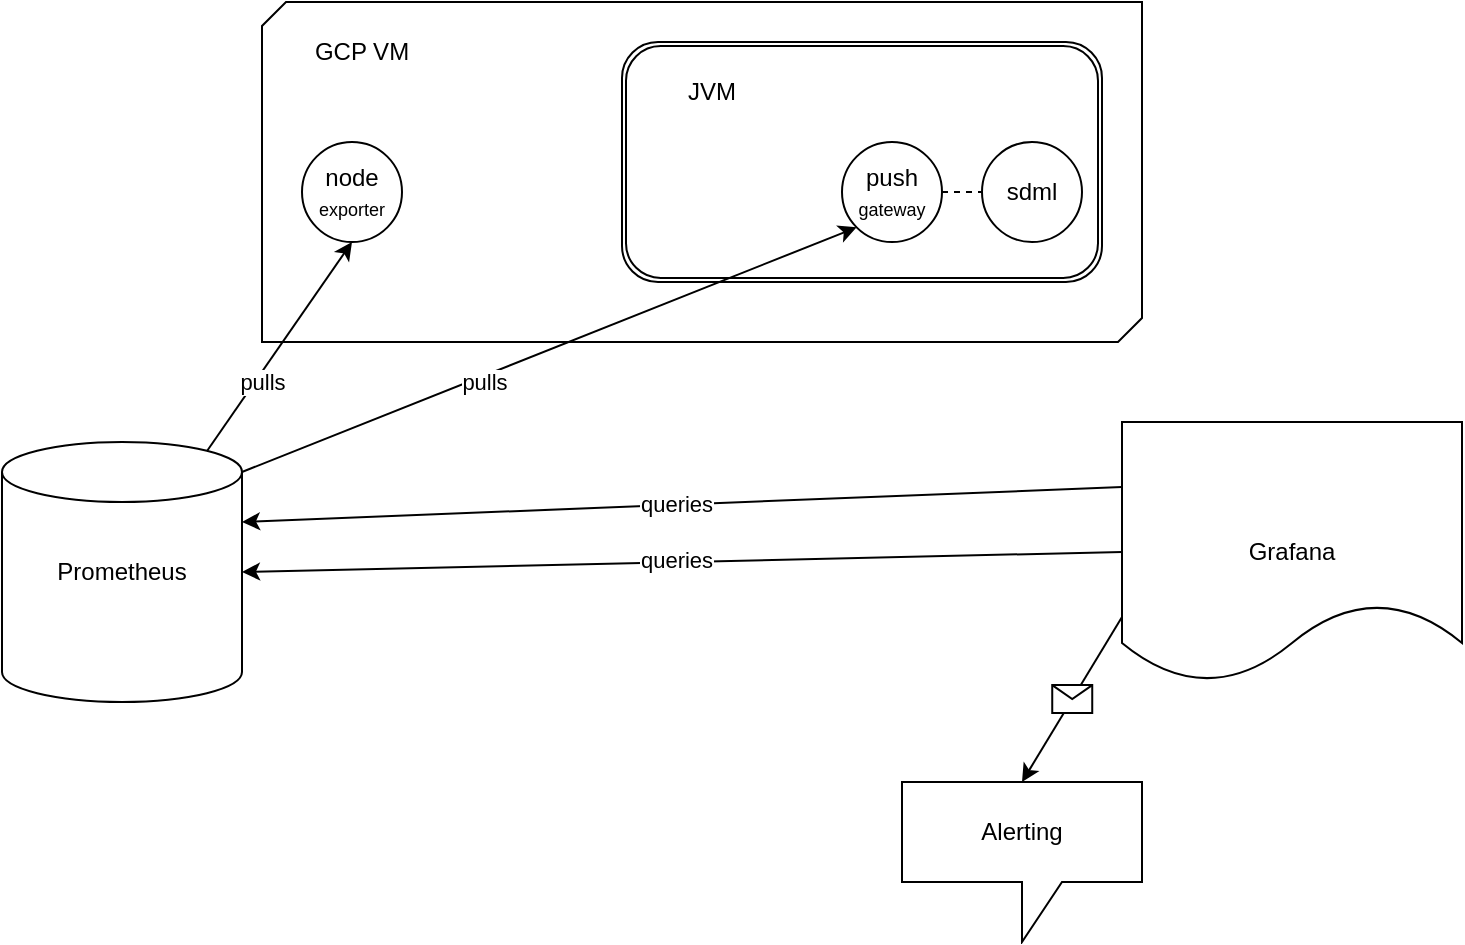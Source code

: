 <mxfile version="24.9.3">
  <diagram name="Page-1" id="5ecmpIsDLvK0ItJB84XJ">
    <mxGraphModel dx="1674" dy="738" grid="1" gridSize="10" guides="1" tooltips="1" connect="1" arrows="1" fold="1" page="1" pageScale="1" pageWidth="850" pageHeight="1100" math="0" shadow="0">
      <root>
        <mxCell id="0" />
        <mxCell id="1" parent="0" />
        <mxCell id="r38bYJJTZHFNSflWYFGo-9" value="" style="verticalLabelPosition=bottom;verticalAlign=top;html=1;shape=mxgraph.basic.diag_snip_rect;dx=6;whiteSpace=wrap;" vertex="1" parent="1">
          <mxGeometry x="200" y="20" width="440" height="170" as="geometry" />
        </mxCell>
        <mxCell id="r38bYJJTZHFNSflWYFGo-11" value="" style="shape=ext;double=1;rounded=1;whiteSpace=wrap;html=1;" vertex="1" parent="1">
          <mxGeometry x="380" y="40" width="240" height="120" as="geometry" />
        </mxCell>
        <mxCell id="r38bYJJTZHFNSflWYFGo-12" value="JVM" style="text;html=1;align=center;verticalAlign=middle;whiteSpace=wrap;rounded=0;" vertex="1" parent="1">
          <mxGeometry x="395" y="50" width="60" height="30" as="geometry" />
        </mxCell>
        <mxCell id="r38bYJJTZHFNSflWYFGo-14" value="sdml" style="ellipse;whiteSpace=wrap;html=1;aspect=fixed;" vertex="1" parent="1">
          <mxGeometry x="560" y="90" width="50" height="50" as="geometry" />
        </mxCell>
        <mxCell id="r38bYJJTZHFNSflWYFGo-15" value="push&lt;br&gt;&lt;font style=&quot;font-size: 9px;&quot;&gt;gateway&lt;/font&gt;" style="ellipse;whiteSpace=wrap;html=1;aspect=fixed;" vertex="1" parent="1">
          <mxGeometry x="490" y="90" width="50" height="50" as="geometry" />
        </mxCell>
        <mxCell id="r38bYJJTZHFNSflWYFGo-16" value="node&lt;br&gt;&lt;font style=&quot;font-size: 9px;&quot;&gt;exporter&lt;/font&gt;" style="ellipse;whiteSpace=wrap;html=1;aspect=fixed;" vertex="1" parent="1">
          <mxGeometry x="220" y="90" width="50" height="50" as="geometry" />
        </mxCell>
        <mxCell id="r38bYJJTZHFNSflWYFGo-17" value="" style="shape=cylinder3;whiteSpace=wrap;html=1;boundedLbl=1;backgroundOutline=1;size=15;" vertex="1" parent="1">
          <mxGeometry x="70" y="240" width="120" height="130" as="geometry" />
        </mxCell>
        <mxCell id="r38bYJJTZHFNSflWYFGo-18" value="Prometheus" style="text;html=1;align=center;verticalAlign=middle;whiteSpace=wrap;rounded=0;" vertex="1" parent="1">
          <mxGeometry x="100" y="290" width="60" height="30" as="geometry" />
        </mxCell>
        <mxCell id="r38bYJJTZHFNSflWYFGo-19" value="" style="shape=document;whiteSpace=wrap;html=1;boundedLbl=1;" vertex="1" parent="1">
          <mxGeometry x="630" y="230" width="170" height="130" as="geometry" />
        </mxCell>
        <mxCell id="r38bYJJTZHFNSflWYFGo-20" value="Grafana" style="text;html=1;align=center;verticalAlign=middle;whiteSpace=wrap;rounded=0;" vertex="1" parent="1">
          <mxGeometry x="685" y="280" width="60" height="30" as="geometry" />
        </mxCell>
        <mxCell id="r38bYJJTZHFNSflWYFGo-21" value="" style="shape=callout;whiteSpace=wrap;html=1;perimeter=calloutPerimeter;" vertex="1" parent="1">
          <mxGeometry x="520" y="410" width="120" height="80" as="geometry" />
        </mxCell>
        <mxCell id="r38bYJJTZHFNSflWYFGo-22" value="Alerting" style="text;html=1;align=center;verticalAlign=middle;whiteSpace=wrap;rounded=0;" vertex="1" parent="1">
          <mxGeometry x="550" y="420" width="60" height="30" as="geometry" />
        </mxCell>
        <mxCell id="r38bYJJTZHFNSflWYFGo-27" value="" style="endArrow=classic;html=1;rounded=0;exitX=0;exitY=0.75;exitDx=0;exitDy=0;entryX=0.5;entryY=0;entryDx=0;entryDy=0;entryPerimeter=0;" edge="1" parent="1" source="r38bYJJTZHFNSflWYFGo-19" target="r38bYJJTZHFNSflWYFGo-21">
          <mxGeometry relative="1" as="geometry">
            <mxPoint x="370" y="390" as="sourcePoint" />
            <mxPoint x="470" y="390" as="targetPoint" />
          </mxGeometry>
        </mxCell>
        <mxCell id="r38bYJJTZHFNSflWYFGo-28" value="" style="shape=message;html=1;outlineConnect=0;" vertex="1" parent="r38bYJJTZHFNSflWYFGo-27">
          <mxGeometry width="20" height="14" relative="1" as="geometry">
            <mxPoint x="-10" y="-7" as="offset" />
          </mxGeometry>
        </mxCell>
        <mxCell id="r38bYJJTZHFNSflWYFGo-29" value="" style="endArrow=classic;html=1;rounded=0;entryX=1;entryY=0.5;entryDx=0;entryDy=0;entryPerimeter=0;exitX=0;exitY=0.5;exitDx=0;exitDy=0;" edge="1" parent="1" source="r38bYJJTZHFNSflWYFGo-19" target="r38bYJJTZHFNSflWYFGo-17">
          <mxGeometry relative="1" as="geometry">
            <mxPoint x="370" y="390" as="sourcePoint" />
            <mxPoint x="470" y="390" as="targetPoint" />
          </mxGeometry>
        </mxCell>
        <mxCell id="r38bYJJTZHFNSflWYFGo-30" value="Label" style="edgeLabel;resizable=0;html=1;;align=center;verticalAlign=middle;" connectable="0" vertex="1" parent="r38bYJJTZHFNSflWYFGo-29">
          <mxGeometry relative="1" as="geometry" />
        </mxCell>
        <mxCell id="r38bYJJTZHFNSflWYFGo-31" value="queries" style="edgeLabel;html=1;align=center;verticalAlign=middle;resizable=0;points=[];" vertex="1" connectable="0" parent="r38bYJJTZHFNSflWYFGo-29">
          <mxGeometry x="0.013" y="-1" relative="1" as="geometry">
            <mxPoint as="offset" />
          </mxGeometry>
        </mxCell>
        <mxCell id="r38bYJJTZHFNSflWYFGo-35" value="" style="endArrow=classic;html=1;rounded=0;entryX=0;entryY=1;entryDx=0;entryDy=0;exitX=1;exitY=0;exitDx=0;exitDy=15;exitPerimeter=0;" edge="1" parent="1" source="r38bYJJTZHFNSflWYFGo-17" target="r38bYJJTZHFNSflWYFGo-15">
          <mxGeometry relative="1" as="geometry">
            <mxPoint x="370" y="390" as="sourcePoint" />
            <mxPoint x="470" y="390" as="targetPoint" />
          </mxGeometry>
        </mxCell>
        <mxCell id="r38bYJJTZHFNSflWYFGo-36" value="pulls" style="edgeLabel;resizable=0;html=1;;align=center;verticalAlign=middle;" connectable="0" vertex="1" parent="r38bYJJTZHFNSflWYFGo-35">
          <mxGeometry relative="1" as="geometry">
            <mxPoint x="-33" y="16" as="offset" />
          </mxGeometry>
        </mxCell>
        <mxCell id="r38bYJJTZHFNSflWYFGo-37" value="" style="endArrow=classic;html=1;rounded=0;entryX=0.5;entryY=1;entryDx=0;entryDy=0;exitX=0.855;exitY=0;exitDx=0;exitDy=4.35;exitPerimeter=0;" edge="1" parent="1" source="r38bYJJTZHFNSflWYFGo-17" target="r38bYJJTZHFNSflWYFGo-16">
          <mxGeometry relative="1" as="geometry">
            <mxPoint x="370" y="390" as="sourcePoint" />
            <mxPoint x="470" y="390" as="targetPoint" />
          </mxGeometry>
        </mxCell>
        <mxCell id="r38bYJJTZHFNSflWYFGo-38" value="pulls" style="edgeLabel;resizable=0;html=1;;align=center;verticalAlign=middle;" connectable="0" vertex="1" parent="r38bYJJTZHFNSflWYFGo-37">
          <mxGeometry relative="1" as="geometry">
            <mxPoint x="-9" y="18" as="offset" />
          </mxGeometry>
        </mxCell>
        <mxCell id="r38bYJJTZHFNSflWYFGo-39" value="" style="endArrow=none;dashed=1;html=1;rounded=0;entryX=0;entryY=0.5;entryDx=0;entryDy=0;exitX=1;exitY=0.5;exitDx=0;exitDy=0;" edge="1" parent="1" source="r38bYJJTZHFNSflWYFGo-15" target="r38bYJJTZHFNSflWYFGo-14">
          <mxGeometry width="50" height="50" relative="1" as="geometry">
            <mxPoint x="400" y="410" as="sourcePoint" />
            <mxPoint x="450" y="360" as="targetPoint" />
          </mxGeometry>
        </mxCell>
        <mxCell id="r38bYJJTZHFNSflWYFGo-40" value="GCP VM" style="text;html=1;align=center;verticalAlign=middle;whiteSpace=wrap;rounded=0;" vertex="1" parent="1">
          <mxGeometry x="220" y="30" width="60" height="30" as="geometry" />
        </mxCell>
        <mxCell id="r38bYJJTZHFNSflWYFGo-41" value="" style="endArrow=classic;html=1;rounded=0;exitX=0;exitY=0.25;exitDx=0;exitDy=0;entryX=1;entryY=0;entryDx=0;entryDy=40;entryPerimeter=0;" edge="1" parent="1" source="r38bYJJTZHFNSflWYFGo-19" target="r38bYJJTZHFNSflWYFGo-17">
          <mxGeometry relative="1" as="geometry">
            <mxPoint x="620" y="270" as="sourcePoint" />
            <mxPoint x="190" y="280" as="targetPoint" />
          </mxGeometry>
        </mxCell>
        <mxCell id="r38bYJJTZHFNSflWYFGo-42" value="Label" style="edgeLabel;resizable=0;html=1;;align=center;verticalAlign=middle;" connectable="0" vertex="1" parent="r38bYJJTZHFNSflWYFGo-41">
          <mxGeometry relative="1" as="geometry" />
        </mxCell>
        <mxCell id="r38bYJJTZHFNSflWYFGo-43" value="queries" style="edgeLabel;html=1;align=center;verticalAlign=middle;resizable=0;points=[];" vertex="1" connectable="0" parent="r38bYJJTZHFNSflWYFGo-41">
          <mxGeometry x="0.013" y="-1" relative="1" as="geometry">
            <mxPoint as="offset" />
          </mxGeometry>
        </mxCell>
      </root>
    </mxGraphModel>
  </diagram>
</mxfile>
